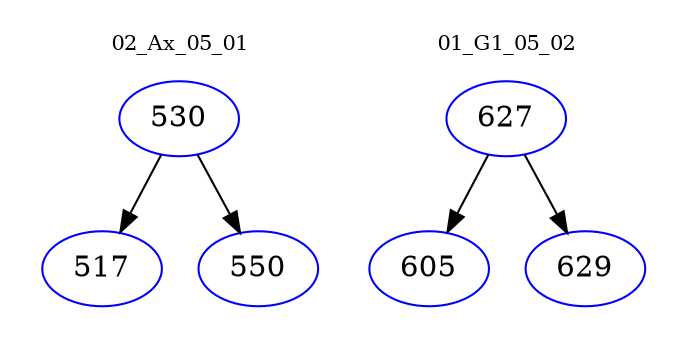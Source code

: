 digraph{
subgraph cluster_0 {
color = white
label = "02_Ax_05_01";
fontsize=10;
T0_530 [label="530", color="blue"]
T0_530 -> T0_517 [color="black"]
T0_517 [label="517", color="blue"]
T0_530 -> T0_550 [color="black"]
T0_550 [label="550", color="blue"]
}
subgraph cluster_1 {
color = white
label = "01_G1_05_02";
fontsize=10;
T1_627 [label="627", color="blue"]
T1_627 -> T1_605 [color="black"]
T1_605 [label="605", color="blue"]
T1_627 -> T1_629 [color="black"]
T1_629 [label="629", color="blue"]
}
}

